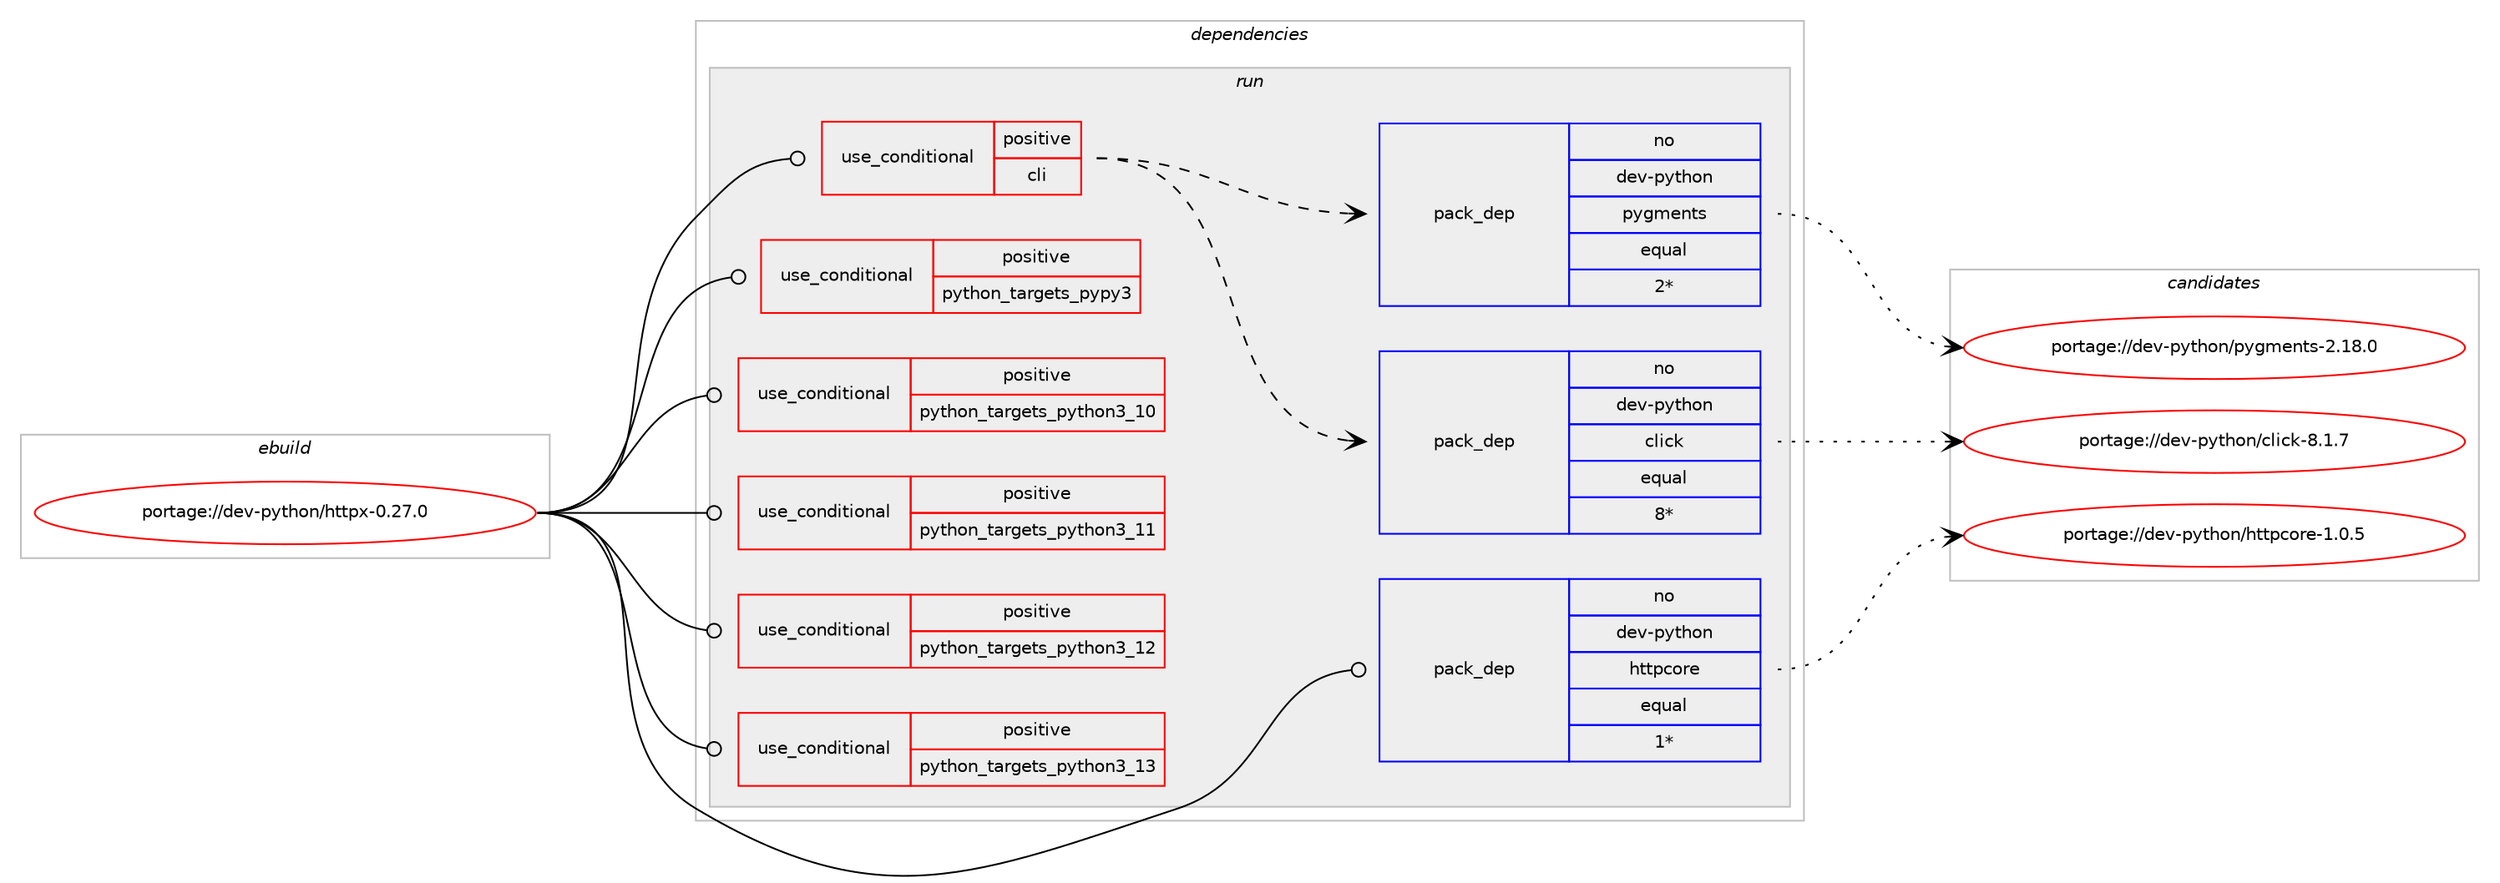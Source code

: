 digraph prolog {

# *************
# Graph options
# *************

newrank=true;
concentrate=true;
compound=true;
graph [rankdir=LR,fontname=Helvetica,fontsize=10,ranksep=1.5];#, ranksep=2.5, nodesep=0.2];
edge  [arrowhead=vee];
node  [fontname=Helvetica,fontsize=10];

# **********
# The ebuild
# **********

subgraph cluster_leftcol {
color=gray;
rank=same;
label=<<i>ebuild</i>>;
id [label="portage://dev-python/httpx-0.27.0", color=red, width=4, href="../dev-python/httpx-0.27.0.svg"];
}

# ****************
# The dependencies
# ****************

subgraph cluster_midcol {
color=gray;
label=<<i>dependencies</i>>;
subgraph cluster_compile {
fillcolor="#eeeeee";
style=filled;
label=<<i>compile</i>>;
}
subgraph cluster_compileandrun {
fillcolor="#eeeeee";
style=filled;
label=<<i>compile and run</i>>;
}
subgraph cluster_run {
fillcolor="#eeeeee";
style=filled;
label=<<i>run</i>>;
subgraph cond32420 {
dependency74169 [label=<<TABLE BORDER="0" CELLBORDER="1" CELLSPACING="0" CELLPADDING="4"><TR><TD ROWSPAN="3" CELLPADDING="10">use_conditional</TD></TR><TR><TD>positive</TD></TR><TR><TD>cli</TD></TR></TABLE>>, shape=none, color=red];
subgraph pack40534 {
dependency74170 [label=<<TABLE BORDER="0" CELLBORDER="1" CELLSPACING="0" CELLPADDING="4" WIDTH="220"><TR><TD ROWSPAN="6" CELLPADDING="30">pack_dep</TD></TR><TR><TD WIDTH="110">no</TD></TR><TR><TD>dev-python</TD></TR><TR><TD>click</TD></TR><TR><TD>equal</TD></TR><TR><TD>8*</TD></TR></TABLE>>, shape=none, color=blue];
}
dependency74169:e -> dependency74170:w [weight=20,style="dashed",arrowhead="vee"];
subgraph pack40535 {
dependency74171 [label=<<TABLE BORDER="0" CELLBORDER="1" CELLSPACING="0" CELLPADDING="4" WIDTH="220"><TR><TD ROWSPAN="6" CELLPADDING="30">pack_dep</TD></TR><TR><TD WIDTH="110">no</TD></TR><TR><TD>dev-python</TD></TR><TR><TD>pygments</TD></TR><TR><TD>equal</TD></TR><TR><TD>2*</TD></TR></TABLE>>, shape=none, color=blue];
}
dependency74169:e -> dependency74171:w [weight=20,style="dashed",arrowhead="vee"];
# *** BEGIN UNKNOWN DEPENDENCY TYPE (TODO) ***
# dependency74169 -> package_dependency(portage://dev-python/httpx-0.27.0,run,no,dev-python,rich,none,[,,],[],[use(optenable(python_targets_pypy3),negative),use(optenable(python_targets_python3_10),negative),use(optenable(python_targets_python3_11),negative),use(optenable(python_targets_python3_12),negative),use(optenable(python_targets_python3_13),negative)])
# *** END UNKNOWN DEPENDENCY TYPE (TODO) ***

}
id:e -> dependency74169:w [weight=20,style="solid",arrowhead="odot"];
subgraph cond32421 {
dependency74172 [label=<<TABLE BORDER="0" CELLBORDER="1" CELLSPACING="0" CELLPADDING="4"><TR><TD ROWSPAN="3" CELLPADDING="10">use_conditional</TD></TR><TR><TD>positive</TD></TR><TR><TD>python_targets_pypy3</TD></TR></TABLE>>, shape=none, color=red];
# *** BEGIN UNKNOWN DEPENDENCY TYPE (TODO) ***
# dependency74172 -> package_dependency(portage://dev-python/httpx-0.27.0,run,no,dev-python,pypy3,none,[,,],any_same_slot,[])
# *** END UNKNOWN DEPENDENCY TYPE (TODO) ***

}
id:e -> dependency74172:w [weight=20,style="solid",arrowhead="odot"];
subgraph cond32422 {
dependency74173 [label=<<TABLE BORDER="0" CELLBORDER="1" CELLSPACING="0" CELLPADDING="4"><TR><TD ROWSPAN="3" CELLPADDING="10">use_conditional</TD></TR><TR><TD>positive</TD></TR><TR><TD>python_targets_python3_10</TD></TR></TABLE>>, shape=none, color=red];
# *** BEGIN UNKNOWN DEPENDENCY TYPE (TODO) ***
# dependency74173 -> package_dependency(portage://dev-python/httpx-0.27.0,run,no,dev-lang,python,none,[,,],[slot(3.10)],[])
# *** END UNKNOWN DEPENDENCY TYPE (TODO) ***

}
id:e -> dependency74173:w [weight=20,style="solid",arrowhead="odot"];
subgraph cond32423 {
dependency74174 [label=<<TABLE BORDER="0" CELLBORDER="1" CELLSPACING="0" CELLPADDING="4"><TR><TD ROWSPAN="3" CELLPADDING="10">use_conditional</TD></TR><TR><TD>positive</TD></TR><TR><TD>python_targets_python3_11</TD></TR></TABLE>>, shape=none, color=red];
# *** BEGIN UNKNOWN DEPENDENCY TYPE (TODO) ***
# dependency74174 -> package_dependency(portage://dev-python/httpx-0.27.0,run,no,dev-lang,python,none,[,,],[slot(3.11)],[])
# *** END UNKNOWN DEPENDENCY TYPE (TODO) ***

}
id:e -> dependency74174:w [weight=20,style="solid",arrowhead="odot"];
subgraph cond32424 {
dependency74175 [label=<<TABLE BORDER="0" CELLBORDER="1" CELLSPACING="0" CELLPADDING="4"><TR><TD ROWSPAN="3" CELLPADDING="10">use_conditional</TD></TR><TR><TD>positive</TD></TR><TR><TD>python_targets_python3_12</TD></TR></TABLE>>, shape=none, color=red];
# *** BEGIN UNKNOWN DEPENDENCY TYPE (TODO) ***
# dependency74175 -> package_dependency(portage://dev-python/httpx-0.27.0,run,no,dev-lang,python,none,[,,],[slot(3.12)],[])
# *** END UNKNOWN DEPENDENCY TYPE (TODO) ***

}
id:e -> dependency74175:w [weight=20,style="solid",arrowhead="odot"];
subgraph cond32425 {
dependency74176 [label=<<TABLE BORDER="0" CELLBORDER="1" CELLSPACING="0" CELLPADDING="4"><TR><TD ROWSPAN="3" CELLPADDING="10">use_conditional</TD></TR><TR><TD>positive</TD></TR><TR><TD>python_targets_python3_13</TD></TR></TABLE>>, shape=none, color=red];
# *** BEGIN UNKNOWN DEPENDENCY TYPE (TODO) ***
# dependency74176 -> package_dependency(portage://dev-python/httpx-0.27.0,run,no,dev-lang,python,none,[,,],[slot(3.13)],[])
# *** END UNKNOWN DEPENDENCY TYPE (TODO) ***

}
id:e -> dependency74176:w [weight=20,style="solid",arrowhead="odot"];
# *** BEGIN UNKNOWN DEPENDENCY TYPE (TODO) ***
# id -> package_dependency(portage://dev-python/httpx-0.27.0,run,no,dev-python,anyio,none,[,,],[],[use(optenable(python_targets_pypy3),negative),use(optenable(python_targets_python3_10),negative),use(optenable(python_targets_python3_11),negative),use(optenable(python_targets_python3_12),negative),use(optenable(python_targets_python3_13),negative)])
# *** END UNKNOWN DEPENDENCY TYPE (TODO) ***

# *** BEGIN UNKNOWN DEPENDENCY TYPE (TODO) ***
# id -> package_dependency(portage://dev-python/httpx-0.27.0,run,no,dev-python,certifi,none,[,,],[],[use(optenable(python_targets_pypy3),negative),use(optenable(python_targets_python3_10),negative),use(optenable(python_targets_python3_11),negative),use(optenable(python_targets_python3_12),negative),use(optenable(python_targets_python3_13),negative)])
# *** END UNKNOWN DEPENDENCY TYPE (TODO) ***

subgraph pack40536 {
dependency74177 [label=<<TABLE BORDER="0" CELLBORDER="1" CELLSPACING="0" CELLPADDING="4" WIDTH="220"><TR><TD ROWSPAN="6" CELLPADDING="30">pack_dep</TD></TR><TR><TD WIDTH="110">no</TD></TR><TR><TD>dev-python</TD></TR><TR><TD>httpcore</TD></TR><TR><TD>equal</TD></TR><TR><TD>1*</TD></TR></TABLE>>, shape=none, color=blue];
}
id:e -> dependency74177:w [weight=20,style="solid",arrowhead="odot"];
# *** BEGIN UNKNOWN DEPENDENCY TYPE (TODO) ***
# id -> package_dependency(portage://dev-python/httpx-0.27.0,run,no,dev-python,idna,none,[,,],[],[use(optenable(python_targets_pypy3),negative),use(optenable(python_targets_python3_10),negative),use(optenable(python_targets_python3_11),negative),use(optenable(python_targets_python3_12),negative),use(optenable(python_targets_python3_13),negative)])
# *** END UNKNOWN DEPENDENCY TYPE (TODO) ***

# *** BEGIN UNKNOWN DEPENDENCY TYPE (TODO) ***
# id -> package_dependency(portage://dev-python/httpx-0.27.0,run,no,dev-python,sniffio,none,[,,],[],[use(optenable(python_targets_pypy3),negative),use(optenable(python_targets_python3_10),negative),use(optenable(python_targets_python3_11),negative),use(optenable(python_targets_python3_12),negative),use(optenable(python_targets_python3_13),negative)])
# *** END UNKNOWN DEPENDENCY TYPE (TODO) ***

}
}

# **************
# The candidates
# **************

subgraph cluster_choices {
rank=same;
color=gray;
label=<<i>candidates</i>>;

subgraph choice40534 {
color=black;
nodesep=1;
choice10010111845112121116104111110479910810599107455646494655 [label="portage://dev-python/click-8.1.7", color=red, width=4,href="../dev-python/click-8.1.7.svg"];
dependency74170:e -> choice10010111845112121116104111110479910810599107455646494655:w [style=dotted,weight="100"];
}
subgraph choice40535 {
color=black;
nodesep=1;
choice100101118451121211161041111104711212110310910111011611545504649564648 [label="portage://dev-python/pygments-2.18.0", color=red, width=4,href="../dev-python/pygments-2.18.0.svg"];
dependency74171:e -> choice100101118451121211161041111104711212110310910111011611545504649564648:w [style=dotted,weight="100"];
}
subgraph choice40536 {
color=black;
nodesep=1;
choice100101118451121211161041111104710411611611299111114101454946484653 [label="portage://dev-python/httpcore-1.0.5", color=red, width=4,href="../dev-python/httpcore-1.0.5.svg"];
dependency74177:e -> choice100101118451121211161041111104710411611611299111114101454946484653:w [style=dotted,weight="100"];
}
}

}
